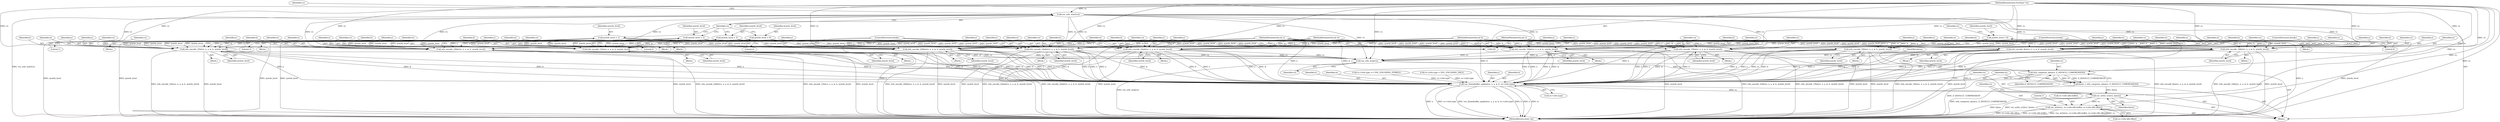 digraph "0_qemu_9f64916da20eea67121d544698676295bbb105a7_8@pointer" {
"1000453" [label="(Call,vnc_zrle_stop(vs))"];
"1000247" [label="(Call,zrle_encode_16le(vs, x, y, w, h, zywrle_level))"];
"1000203" [label="(Call,vnc_zrle_start(vs))"];
"1000101" [label="(MethodParameterIn,VncState *vs)"];
"1000102" [label="(MethodParameterIn,int x)"];
"1000103" [label="(MethodParameterIn,int y)"];
"1000104" [label="(MethodParameterIn,int w)"];
"1000105" [label="(MethodParameterIn,int h)"];
"1000177" [label="(Call,zywrle_level = 3)"];
"1000200" [label="(Call,zywrle_level = 0)"];
"1000157" [label="(Call,zywrle_level = 0)"];
"1000190" [label="(Call,zywrle_level = 2)"];
"1000195" [label="(Call,zywrle_level = 1)"];
"1000259" [label="(Call,zrle_encode_15be(vs, x, y, w, h, zywrle_level))"];
"1000436" [label="(Call,zrle_encode_32be(vs, x, y, w, h, zywrle_level))"];
"1000238" [label="(Call,zrle_encode_16be(vs, x, y, w, h, zywrle_level))"];
"1000215" [label="(Call,zrle_encode_8ne(vs, x, y, w, h, zywrle_level))"];
"1000268" [label="(Call,zrle_encode_15le(vs, x, y, w, h, zywrle_level))"];
"1000445" [label="(Call,zrle_encode_32le(vs, x, y, w, h, zywrle_level))"];
"1000424" [label="(Call,zrle_encode_24ble(vs, x, y, w, h, zywrle_level))"];
"1000415" [label="(Call,zrle_encode_24bbe(vs, x, y, w, h, zywrle_level))"];
"1000385" [label="(Call,zrle_encode_24abe(vs, x, y, w, h, zywrle_level))"];
"1000394" [label="(Call,zrle_encode_24ale(vs, x, y, w, h, zywrle_level))"];
"1000457" [label="(Call,zrle_compress_data(vs, Z_DEFAULT_COMPRESSION))"];
"1000455" [label="(Call,bytes = zrle_compress_data(vs, Z_DEFAULT_COMPRESSION))"];
"1000471" [label="(Call,vnc_write_u32(vs, bytes))"];
"1000474" [label="(Call,vnc_write(vs, vs->zrle.zlib.buffer, vs->zrle.zlib.offset))"];
"1000460" [label="(Call,vnc_framebuffer_update(vs, x, y, w, h, vs->zrle.type))"];
"1000200" [label="(Call,zywrle_level = 0)"];
"1000242" [label="(Identifier,w)"];
"1000455" [label="(Call,bytes = zrle_compress_data(vs, Z_DEFAULT_COMPRESSION))"];
"1000444" [label="(Block,)"];
"1000177" [label="(Call,zywrle_level = 3)"];
"1000450" [label="(Identifier,h)"];
"1000241" [label="(Identifier,y)"];
"1000191" [label="(Identifier,zywrle_level)"];
"1000262" [label="(Identifier,y)"];
"1000426" [label="(Identifier,x)"];
"1000103" [label="(MethodParameterIn,int y)"];
"1000243" [label="(Identifier,h)"];
"1000398" [label="(Identifier,w)"];
"1000449" [label="(Identifier,w)"];
"1000265" [label="(Identifier,zywrle_level)"];
"1000439" [label="(Identifier,y)"];
"1000270" [label="(Identifier,x)"];
"1000253" [label="(Identifier,zywrle_level)"];
"1000215" [label="(Call,zrle_encode_8ne(vs, x, y, w, h, zywrle_level))"];
"1000269" [label="(Identifier,vs)"];
"1000476" [label="(Call,vs->zrle.zlib.buffer)"];
"1000219" [label="(Identifier,w)"];
"1000247" [label="(Call,zrle_encode_16le(vs, x, y, w, h, zywrle_level))"];
"1000462" [label="(Identifier,x)"];
"1000157" [label="(Call,zywrle_level = 0)"];
"1000451" [label="(Identifier,zywrle_level)"];
"1000473" [label="(Identifier,bytes)"];
"1000220" [label="(Identifier,h)"];
"1000388" [label="(Identifier,y)"];
"1000452" [label="(ControlStructure,break;)"];
"1000475" [label="(Identifier,vs)"];
"1000464" [label="(Identifier,w)"];
"1000442" [label="(Identifier,zywrle_level)"];
"1000415" [label="(Call,zrle_encode_24bbe(vs, x, y, w, h, zywrle_level))"];
"1000384" [label="(Block,)"];
"1000195" [label="(Call,zywrle_level = 1)"];
"1000274" [label="(Identifier,zywrle_level)"];
"1000156" [label="(Block,)"];
"1000385" [label="(Call,zrle_encode_24abe(vs, x, y, w, h, zywrle_level))"];
"1000216" [label="(Identifier,vs)"];
"1000448" [label="(Identifier,y)"];
"1000222" [label="(ControlStructure,break;)"];
"1000213" [label="(Block,)"];
"1000104" [label="(MethodParameterIn,int w)"];
"1000101" [label="(MethodParameterIn,VncState *vs)"];
"1000438" [label="(Identifier,x)"];
"1000399" [label="(Identifier,h)"];
"1000414" [label="(Block,)"];
"1000436" [label="(Call,zrle_encode_32be(vs, x, y, w, h, zywrle_level))"];
"1000246" [label="(Block,)"];
"1000249" [label="(Identifier,x)"];
"1000387" [label="(Identifier,x)"];
"1000201" [label="(Identifier,zywrle_level)"];
"1000492" [label="(MethodReturn,static int)"];
"1000389" [label="(Identifier,w)"];
"1000435" [label="(Block,)"];
"1000192" [label="(Literal,2)"];
"1000459" [label="(Identifier,Z_DEFAULT_COMPRESSION)"];
"1000244" [label="(Identifier,zywrle_level)"];
"1000106" [label="(Block,)"];
"1000190" [label="(Call,zywrle_level = 2)"];
"1000261" [label="(Identifier,x)"];
"1000202" [label="(Literal,0)"];
"1000209" [label="(Identifier,vs)"];
"1000218" [label="(Identifier,y)"];
"1000122" [label="(Call,vs->zrle.type == VNC_ENCODING_ZYWRLE)"];
"1000400" [label="(Identifier,zywrle_level)"];
"1000418" [label="(Identifier,y)"];
"1000102" [label="(MethodParameterIn,int x)"];
"1000471" [label="(Call,vnc_write_u32(vs, bytes))"];
"1000425" [label="(Identifier,vs)"];
"1000394" [label="(Call,zrle_encode_24ale(vs, x, y, w, h, zywrle_level))"];
"1000263" [label="(Identifier,w)"];
"1000264" [label="(Identifier,h)"];
"1000105" [label="(MethodParameterIn,int h)"];
"1000259" [label="(Call,zrle_encode_15be(vs, x, y, w, h, zywrle_level))"];
"1000420" [label="(Identifier,h)"];
"1000456" [label="(Identifier,bytes)"];
"1000483" [label="(Call,vs->zrle.zlib.offset)"];
"1000159" [label="(Literal,0)"];
"1000417" [label="(Identifier,x)"];
"1000427" [label="(Identifier,y)"];
"1000447" [label="(Identifier,x)"];
"1000421" [label="(Identifier,zywrle_level)"];
"1000419" [label="(Identifier,w)"];
"1000258" [label="(Block,)"];
"1000178" [label="(Identifier,zywrle_level)"];
"1000239" [label="(Identifier,vs)"];
"1000454" [label="(Identifier,vs)"];
"1000457" [label="(Call,zrle_compress_data(vs, Z_DEFAULT_COMPRESSION))"];
"1000395" [label="(Identifier,vs)"];
"1000260" [label="(Identifier,vs)"];
"1000250" [label="(Identifier,y)"];
"1000460" [label="(Call,vnc_framebuffer_update(vs, x, y, w, h, vs->zrle.type))"];
"1000474" [label="(Call,vnc_write(vs, vs->zrle.zlib.buffer, vs->zrle.zlib.offset))"];
"1000197" [label="(Literal,1)"];
"1000199" [label="(Block,)"];
"1000273" [label="(Identifier,h)"];
"1000429" [label="(Identifier,h)"];
"1000160" [label="(Call,vs->zrle.type = VNC_ENCODING_ZRLE)"];
"1000437" [label="(Identifier,vs)"];
"1000267" [label="(Block,)"];
"1000393" [label="(Block,)"];
"1000252" [label="(Identifier,h)"];
"1000396" [label="(Identifier,x)"];
"1000472" [label="(Identifier,vs)"];
"1000446" [label="(Identifier,vs)"];
"1000204" [label="(Identifier,vs)"];
"1000461" [label="(Identifier,vs)"];
"1000445" [label="(Call,zrle_encode_32le(vs, x, y, w, h, zywrle_level))"];
"1000194" [label="(Block,)"];
"1000271" [label="(Identifier,y)"];
"1000386" [label="(Identifier,vs)"];
"1000176" [label="(Block,)"];
"1000463" [label="(Identifier,y)"];
"1000453" [label="(Call,vnc_zrle_stop(vs))"];
"1000179" [label="(Literal,3)"];
"1000466" [label="(Call,vs->zrle.type)"];
"1000163" [label="(Identifier,vs)"];
"1000158" [label="(Identifier,zywrle_level)"];
"1000189" [label="(Block,)"];
"1000240" [label="(Identifier,x)"];
"1000441" [label="(Identifier,h)"];
"1000221" [label="(Identifier,zywrle_level)"];
"1000196" [label="(Identifier,zywrle_level)"];
"1000237" [label="(Block,)"];
"1000272" [label="(Identifier,w)"];
"1000423" [label="(Block,)"];
"1000391" [label="(Identifier,zywrle_level)"];
"1000217" [label="(Identifier,x)"];
"1000238" [label="(Call,zrle_encode_16be(vs, x, y, w, h, zywrle_level))"];
"1000390" [label="(Identifier,h)"];
"1000416" [label="(Identifier,vs)"];
"1000248" [label="(Identifier,vs)"];
"1000491" [label="(Literal,1)"];
"1000458" [label="(Identifier,vs)"];
"1000440" [label="(Identifier,w)"];
"1000424" [label="(Call,zrle_encode_24ble(vs, x, y, w, h, zywrle_level))"];
"1000268" [label="(Call,zrle_encode_15le(vs, x, y, w, h, zywrle_level))"];
"1000275" [label="(ControlStructure,break;)"];
"1000203" [label="(Call,vnc_zrle_start(vs))"];
"1000251" [label="(Identifier,w)"];
"1000428" [label="(Identifier,w)"];
"1000397" [label="(Identifier,y)"];
"1000465" [label="(Identifier,h)"];
"1000430" [label="(Identifier,zywrle_level)"];
"1000453" -> "1000106"  [label="AST: "];
"1000453" -> "1000454"  [label="CFG: "];
"1000454" -> "1000453"  [label="AST: "];
"1000456" -> "1000453"  [label="CFG: "];
"1000453" -> "1000492"  [label="DDG: vnc_zrle_stop(vs)"];
"1000247" -> "1000453"  [label="DDG: vs"];
"1000259" -> "1000453"  [label="DDG: vs"];
"1000436" -> "1000453"  [label="DDG: vs"];
"1000238" -> "1000453"  [label="DDG: vs"];
"1000215" -> "1000453"  [label="DDG: vs"];
"1000268" -> "1000453"  [label="DDG: vs"];
"1000445" -> "1000453"  [label="DDG: vs"];
"1000424" -> "1000453"  [label="DDG: vs"];
"1000415" -> "1000453"  [label="DDG: vs"];
"1000385" -> "1000453"  [label="DDG: vs"];
"1000203" -> "1000453"  [label="DDG: vs"];
"1000394" -> "1000453"  [label="DDG: vs"];
"1000101" -> "1000453"  [label="DDG: vs"];
"1000453" -> "1000457"  [label="DDG: vs"];
"1000247" -> "1000246"  [label="AST: "];
"1000247" -> "1000253"  [label="CFG: "];
"1000248" -> "1000247"  [label="AST: "];
"1000249" -> "1000247"  [label="AST: "];
"1000250" -> "1000247"  [label="AST: "];
"1000251" -> "1000247"  [label="AST: "];
"1000252" -> "1000247"  [label="AST: "];
"1000253" -> "1000247"  [label="AST: "];
"1000275" -> "1000247"  [label="CFG: "];
"1000247" -> "1000492"  [label="DDG: zywrle_level"];
"1000247" -> "1000492"  [label="DDG: zrle_encode_16le(vs, x, y, w, h, zywrle_level)"];
"1000203" -> "1000247"  [label="DDG: vs"];
"1000101" -> "1000247"  [label="DDG: vs"];
"1000102" -> "1000247"  [label="DDG: x"];
"1000103" -> "1000247"  [label="DDG: y"];
"1000104" -> "1000247"  [label="DDG: w"];
"1000105" -> "1000247"  [label="DDG: h"];
"1000177" -> "1000247"  [label="DDG: zywrle_level"];
"1000200" -> "1000247"  [label="DDG: zywrle_level"];
"1000157" -> "1000247"  [label="DDG: zywrle_level"];
"1000190" -> "1000247"  [label="DDG: zywrle_level"];
"1000195" -> "1000247"  [label="DDG: zywrle_level"];
"1000247" -> "1000460"  [label="DDG: x"];
"1000247" -> "1000460"  [label="DDG: y"];
"1000247" -> "1000460"  [label="DDG: w"];
"1000247" -> "1000460"  [label="DDG: h"];
"1000203" -> "1000106"  [label="AST: "];
"1000203" -> "1000204"  [label="CFG: "];
"1000204" -> "1000203"  [label="AST: "];
"1000209" -> "1000203"  [label="CFG: "];
"1000203" -> "1000492"  [label="DDG: vnc_zrle_start(vs)"];
"1000101" -> "1000203"  [label="DDG: vs"];
"1000203" -> "1000215"  [label="DDG: vs"];
"1000203" -> "1000238"  [label="DDG: vs"];
"1000203" -> "1000259"  [label="DDG: vs"];
"1000203" -> "1000268"  [label="DDG: vs"];
"1000203" -> "1000385"  [label="DDG: vs"];
"1000203" -> "1000394"  [label="DDG: vs"];
"1000203" -> "1000415"  [label="DDG: vs"];
"1000203" -> "1000424"  [label="DDG: vs"];
"1000203" -> "1000436"  [label="DDG: vs"];
"1000203" -> "1000445"  [label="DDG: vs"];
"1000101" -> "1000100"  [label="AST: "];
"1000101" -> "1000492"  [label="DDG: vs"];
"1000101" -> "1000215"  [label="DDG: vs"];
"1000101" -> "1000238"  [label="DDG: vs"];
"1000101" -> "1000259"  [label="DDG: vs"];
"1000101" -> "1000268"  [label="DDG: vs"];
"1000101" -> "1000385"  [label="DDG: vs"];
"1000101" -> "1000394"  [label="DDG: vs"];
"1000101" -> "1000415"  [label="DDG: vs"];
"1000101" -> "1000424"  [label="DDG: vs"];
"1000101" -> "1000436"  [label="DDG: vs"];
"1000101" -> "1000445"  [label="DDG: vs"];
"1000101" -> "1000457"  [label="DDG: vs"];
"1000101" -> "1000460"  [label="DDG: vs"];
"1000101" -> "1000471"  [label="DDG: vs"];
"1000101" -> "1000474"  [label="DDG: vs"];
"1000102" -> "1000100"  [label="AST: "];
"1000102" -> "1000492"  [label="DDG: x"];
"1000102" -> "1000215"  [label="DDG: x"];
"1000102" -> "1000238"  [label="DDG: x"];
"1000102" -> "1000259"  [label="DDG: x"];
"1000102" -> "1000268"  [label="DDG: x"];
"1000102" -> "1000385"  [label="DDG: x"];
"1000102" -> "1000394"  [label="DDG: x"];
"1000102" -> "1000415"  [label="DDG: x"];
"1000102" -> "1000424"  [label="DDG: x"];
"1000102" -> "1000436"  [label="DDG: x"];
"1000102" -> "1000445"  [label="DDG: x"];
"1000102" -> "1000460"  [label="DDG: x"];
"1000103" -> "1000100"  [label="AST: "];
"1000103" -> "1000492"  [label="DDG: y"];
"1000103" -> "1000215"  [label="DDG: y"];
"1000103" -> "1000238"  [label="DDG: y"];
"1000103" -> "1000259"  [label="DDG: y"];
"1000103" -> "1000268"  [label="DDG: y"];
"1000103" -> "1000385"  [label="DDG: y"];
"1000103" -> "1000394"  [label="DDG: y"];
"1000103" -> "1000415"  [label="DDG: y"];
"1000103" -> "1000424"  [label="DDG: y"];
"1000103" -> "1000436"  [label="DDG: y"];
"1000103" -> "1000445"  [label="DDG: y"];
"1000103" -> "1000460"  [label="DDG: y"];
"1000104" -> "1000100"  [label="AST: "];
"1000104" -> "1000492"  [label="DDG: w"];
"1000104" -> "1000215"  [label="DDG: w"];
"1000104" -> "1000238"  [label="DDG: w"];
"1000104" -> "1000259"  [label="DDG: w"];
"1000104" -> "1000268"  [label="DDG: w"];
"1000104" -> "1000385"  [label="DDG: w"];
"1000104" -> "1000394"  [label="DDG: w"];
"1000104" -> "1000415"  [label="DDG: w"];
"1000104" -> "1000424"  [label="DDG: w"];
"1000104" -> "1000436"  [label="DDG: w"];
"1000104" -> "1000445"  [label="DDG: w"];
"1000104" -> "1000460"  [label="DDG: w"];
"1000105" -> "1000100"  [label="AST: "];
"1000105" -> "1000492"  [label="DDG: h"];
"1000105" -> "1000215"  [label="DDG: h"];
"1000105" -> "1000238"  [label="DDG: h"];
"1000105" -> "1000259"  [label="DDG: h"];
"1000105" -> "1000268"  [label="DDG: h"];
"1000105" -> "1000385"  [label="DDG: h"];
"1000105" -> "1000394"  [label="DDG: h"];
"1000105" -> "1000415"  [label="DDG: h"];
"1000105" -> "1000424"  [label="DDG: h"];
"1000105" -> "1000436"  [label="DDG: h"];
"1000105" -> "1000445"  [label="DDG: h"];
"1000105" -> "1000460"  [label="DDG: h"];
"1000177" -> "1000176"  [label="AST: "];
"1000177" -> "1000179"  [label="CFG: "];
"1000178" -> "1000177"  [label="AST: "];
"1000179" -> "1000177"  [label="AST: "];
"1000204" -> "1000177"  [label="CFG: "];
"1000177" -> "1000492"  [label="DDG: zywrle_level"];
"1000177" -> "1000215"  [label="DDG: zywrle_level"];
"1000177" -> "1000238"  [label="DDG: zywrle_level"];
"1000177" -> "1000259"  [label="DDG: zywrle_level"];
"1000177" -> "1000268"  [label="DDG: zywrle_level"];
"1000177" -> "1000385"  [label="DDG: zywrle_level"];
"1000177" -> "1000394"  [label="DDG: zywrle_level"];
"1000177" -> "1000415"  [label="DDG: zywrle_level"];
"1000177" -> "1000424"  [label="DDG: zywrle_level"];
"1000177" -> "1000436"  [label="DDG: zywrle_level"];
"1000177" -> "1000445"  [label="DDG: zywrle_level"];
"1000200" -> "1000199"  [label="AST: "];
"1000200" -> "1000202"  [label="CFG: "];
"1000201" -> "1000200"  [label="AST: "];
"1000202" -> "1000200"  [label="AST: "];
"1000204" -> "1000200"  [label="CFG: "];
"1000200" -> "1000492"  [label="DDG: zywrle_level"];
"1000200" -> "1000215"  [label="DDG: zywrle_level"];
"1000200" -> "1000238"  [label="DDG: zywrle_level"];
"1000200" -> "1000259"  [label="DDG: zywrle_level"];
"1000200" -> "1000268"  [label="DDG: zywrle_level"];
"1000200" -> "1000385"  [label="DDG: zywrle_level"];
"1000200" -> "1000394"  [label="DDG: zywrle_level"];
"1000200" -> "1000415"  [label="DDG: zywrle_level"];
"1000200" -> "1000424"  [label="DDG: zywrle_level"];
"1000200" -> "1000436"  [label="DDG: zywrle_level"];
"1000200" -> "1000445"  [label="DDG: zywrle_level"];
"1000157" -> "1000156"  [label="AST: "];
"1000157" -> "1000159"  [label="CFG: "];
"1000158" -> "1000157"  [label="AST: "];
"1000159" -> "1000157"  [label="AST: "];
"1000163" -> "1000157"  [label="CFG: "];
"1000157" -> "1000492"  [label="DDG: zywrle_level"];
"1000157" -> "1000215"  [label="DDG: zywrle_level"];
"1000157" -> "1000238"  [label="DDG: zywrle_level"];
"1000157" -> "1000259"  [label="DDG: zywrle_level"];
"1000157" -> "1000268"  [label="DDG: zywrle_level"];
"1000157" -> "1000385"  [label="DDG: zywrle_level"];
"1000157" -> "1000394"  [label="DDG: zywrle_level"];
"1000157" -> "1000415"  [label="DDG: zywrle_level"];
"1000157" -> "1000424"  [label="DDG: zywrle_level"];
"1000157" -> "1000436"  [label="DDG: zywrle_level"];
"1000157" -> "1000445"  [label="DDG: zywrle_level"];
"1000190" -> "1000189"  [label="AST: "];
"1000190" -> "1000192"  [label="CFG: "];
"1000191" -> "1000190"  [label="AST: "];
"1000192" -> "1000190"  [label="AST: "];
"1000204" -> "1000190"  [label="CFG: "];
"1000190" -> "1000492"  [label="DDG: zywrle_level"];
"1000190" -> "1000215"  [label="DDG: zywrle_level"];
"1000190" -> "1000238"  [label="DDG: zywrle_level"];
"1000190" -> "1000259"  [label="DDG: zywrle_level"];
"1000190" -> "1000268"  [label="DDG: zywrle_level"];
"1000190" -> "1000385"  [label="DDG: zywrle_level"];
"1000190" -> "1000394"  [label="DDG: zywrle_level"];
"1000190" -> "1000415"  [label="DDG: zywrle_level"];
"1000190" -> "1000424"  [label="DDG: zywrle_level"];
"1000190" -> "1000436"  [label="DDG: zywrle_level"];
"1000190" -> "1000445"  [label="DDG: zywrle_level"];
"1000195" -> "1000194"  [label="AST: "];
"1000195" -> "1000197"  [label="CFG: "];
"1000196" -> "1000195"  [label="AST: "];
"1000197" -> "1000195"  [label="AST: "];
"1000204" -> "1000195"  [label="CFG: "];
"1000195" -> "1000492"  [label="DDG: zywrle_level"];
"1000195" -> "1000215"  [label="DDG: zywrle_level"];
"1000195" -> "1000238"  [label="DDG: zywrle_level"];
"1000195" -> "1000259"  [label="DDG: zywrle_level"];
"1000195" -> "1000268"  [label="DDG: zywrle_level"];
"1000195" -> "1000385"  [label="DDG: zywrle_level"];
"1000195" -> "1000394"  [label="DDG: zywrle_level"];
"1000195" -> "1000415"  [label="DDG: zywrle_level"];
"1000195" -> "1000424"  [label="DDG: zywrle_level"];
"1000195" -> "1000436"  [label="DDG: zywrle_level"];
"1000195" -> "1000445"  [label="DDG: zywrle_level"];
"1000259" -> "1000258"  [label="AST: "];
"1000259" -> "1000265"  [label="CFG: "];
"1000260" -> "1000259"  [label="AST: "];
"1000261" -> "1000259"  [label="AST: "];
"1000262" -> "1000259"  [label="AST: "];
"1000263" -> "1000259"  [label="AST: "];
"1000264" -> "1000259"  [label="AST: "];
"1000265" -> "1000259"  [label="AST: "];
"1000275" -> "1000259"  [label="CFG: "];
"1000259" -> "1000492"  [label="DDG: zrle_encode_15be(vs, x, y, w, h, zywrle_level)"];
"1000259" -> "1000492"  [label="DDG: zywrle_level"];
"1000259" -> "1000460"  [label="DDG: x"];
"1000259" -> "1000460"  [label="DDG: y"];
"1000259" -> "1000460"  [label="DDG: w"];
"1000259" -> "1000460"  [label="DDG: h"];
"1000436" -> "1000435"  [label="AST: "];
"1000436" -> "1000442"  [label="CFG: "];
"1000437" -> "1000436"  [label="AST: "];
"1000438" -> "1000436"  [label="AST: "];
"1000439" -> "1000436"  [label="AST: "];
"1000440" -> "1000436"  [label="AST: "];
"1000441" -> "1000436"  [label="AST: "];
"1000442" -> "1000436"  [label="AST: "];
"1000452" -> "1000436"  [label="CFG: "];
"1000436" -> "1000492"  [label="DDG: zywrle_level"];
"1000436" -> "1000492"  [label="DDG: zrle_encode_32be(vs, x, y, w, h, zywrle_level)"];
"1000436" -> "1000460"  [label="DDG: x"];
"1000436" -> "1000460"  [label="DDG: y"];
"1000436" -> "1000460"  [label="DDG: w"];
"1000436" -> "1000460"  [label="DDG: h"];
"1000238" -> "1000237"  [label="AST: "];
"1000238" -> "1000244"  [label="CFG: "];
"1000239" -> "1000238"  [label="AST: "];
"1000240" -> "1000238"  [label="AST: "];
"1000241" -> "1000238"  [label="AST: "];
"1000242" -> "1000238"  [label="AST: "];
"1000243" -> "1000238"  [label="AST: "];
"1000244" -> "1000238"  [label="AST: "];
"1000275" -> "1000238"  [label="CFG: "];
"1000238" -> "1000492"  [label="DDG: zrle_encode_16be(vs, x, y, w, h, zywrle_level)"];
"1000238" -> "1000492"  [label="DDG: zywrle_level"];
"1000238" -> "1000460"  [label="DDG: x"];
"1000238" -> "1000460"  [label="DDG: y"];
"1000238" -> "1000460"  [label="DDG: w"];
"1000238" -> "1000460"  [label="DDG: h"];
"1000215" -> "1000213"  [label="AST: "];
"1000215" -> "1000221"  [label="CFG: "];
"1000216" -> "1000215"  [label="AST: "];
"1000217" -> "1000215"  [label="AST: "];
"1000218" -> "1000215"  [label="AST: "];
"1000219" -> "1000215"  [label="AST: "];
"1000220" -> "1000215"  [label="AST: "];
"1000221" -> "1000215"  [label="AST: "];
"1000222" -> "1000215"  [label="CFG: "];
"1000215" -> "1000492"  [label="DDG: zywrle_level"];
"1000215" -> "1000492"  [label="DDG: zrle_encode_8ne(vs, x, y, w, h, zywrle_level)"];
"1000215" -> "1000460"  [label="DDG: x"];
"1000215" -> "1000460"  [label="DDG: y"];
"1000215" -> "1000460"  [label="DDG: w"];
"1000215" -> "1000460"  [label="DDG: h"];
"1000268" -> "1000267"  [label="AST: "];
"1000268" -> "1000274"  [label="CFG: "];
"1000269" -> "1000268"  [label="AST: "];
"1000270" -> "1000268"  [label="AST: "];
"1000271" -> "1000268"  [label="AST: "];
"1000272" -> "1000268"  [label="AST: "];
"1000273" -> "1000268"  [label="AST: "];
"1000274" -> "1000268"  [label="AST: "];
"1000275" -> "1000268"  [label="CFG: "];
"1000268" -> "1000492"  [label="DDG: zrle_encode_15le(vs, x, y, w, h, zywrle_level)"];
"1000268" -> "1000492"  [label="DDG: zywrle_level"];
"1000268" -> "1000460"  [label="DDG: x"];
"1000268" -> "1000460"  [label="DDG: y"];
"1000268" -> "1000460"  [label="DDG: w"];
"1000268" -> "1000460"  [label="DDG: h"];
"1000445" -> "1000444"  [label="AST: "];
"1000445" -> "1000451"  [label="CFG: "];
"1000446" -> "1000445"  [label="AST: "];
"1000447" -> "1000445"  [label="AST: "];
"1000448" -> "1000445"  [label="AST: "];
"1000449" -> "1000445"  [label="AST: "];
"1000450" -> "1000445"  [label="AST: "];
"1000451" -> "1000445"  [label="AST: "];
"1000452" -> "1000445"  [label="CFG: "];
"1000445" -> "1000492"  [label="DDG: zrle_encode_32le(vs, x, y, w, h, zywrle_level)"];
"1000445" -> "1000492"  [label="DDG: zywrle_level"];
"1000445" -> "1000460"  [label="DDG: x"];
"1000445" -> "1000460"  [label="DDG: y"];
"1000445" -> "1000460"  [label="DDG: w"];
"1000445" -> "1000460"  [label="DDG: h"];
"1000424" -> "1000423"  [label="AST: "];
"1000424" -> "1000430"  [label="CFG: "];
"1000425" -> "1000424"  [label="AST: "];
"1000426" -> "1000424"  [label="AST: "];
"1000427" -> "1000424"  [label="AST: "];
"1000428" -> "1000424"  [label="AST: "];
"1000429" -> "1000424"  [label="AST: "];
"1000430" -> "1000424"  [label="AST: "];
"1000452" -> "1000424"  [label="CFG: "];
"1000424" -> "1000492"  [label="DDG: zywrle_level"];
"1000424" -> "1000492"  [label="DDG: zrle_encode_24ble(vs, x, y, w, h, zywrle_level)"];
"1000424" -> "1000460"  [label="DDG: x"];
"1000424" -> "1000460"  [label="DDG: y"];
"1000424" -> "1000460"  [label="DDG: w"];
"1000424" -> "1000460"  [label="DDG: h"];
"1000415" -> "1000414"  [label="AST: "];
"1000415" -> "1000421"  [label="CFG: "];
"1000416" -> "1000415"  [label="AST: "];
"1000417" -> "1000415"  [label="AST: "];
"1000418" -> "1000415"  [label="AST: "];
"1000419" -> "1000415"  [label="AST: "];
"1000420" -> "1000415"  [label="AST: "];
"1000421" -> "1000415"  [label="AST: "];
"1000452" -> "1000415"  [label="CFG: "];
"1000415" -> "1000492"  [label="DDG: zrle_encode_24bbe(vs, x, y, w, h, zywrle_level)"];
"1000415" -> "1000492"  [label="DDG: zywrle_level"];
"1000415" -> "1000460"  [label="DDG: x"];
"1000415" -> "1000460"  [label="DDG: y"];
"1000415" -> "1000460"  [label="DDG: w"];
"1000415" -> "1000460"  [label="DDG: h"];
"1000385" -> "1000384"  [label="AST: "];
"1000385" -> "1000391"  [label="CFG: "];
"1000386" -> "1000385"  [label="AST: "];
"1000387" -> "1000385"  [label="AST: "];
"1000388" -> "1000385"  [label="AST: "];
"1000389" -> "1000385"  [label="AST: "];
"1000390" -> "1000385"  [label="AST: "];
"1000391" -> "1000385"  [label="AST: "];
"1000452" -> "1000385"  [label="CFG: "];
"1000385" -> "1000492"  [label="DDG: zywrle_level"];
"1000385" -> "1000492"  [label="DDG: zrle_encode_24abe(vs, x, y, w, h, zywrle_level)"];
"1000385" -> "1000460"  [label="DDG: x"];
"1000385" -> "1000460"  [label="DDG: y"];
"1000385" -> "1000460"  [label="DDG: w"];
"1000385" -> "1000460"  [label="DDG: h"];
"1000394" -> "1000393"  [label="AST: "];
"1000394" -> "1000400"  [label="CFG: "];
"1000395" -> "1000394"  [label="AST: "];
"1000396" -> "1000394"  [label="AST: "];
"1000397" -> "1000394"  [label="AST: "];
"1000398" -> "1000394"  [label="AST: "];
"1000399" -> "1000394"  [label="AST: "];
"1000400" -> "1000394"  [label="AST: "];
"1000452" -> "1000394"  [label="CFG: "];
"1000394" -> "1000492"  [label="DDG: zrle_encode_24ale(vs, x, y, w, h, zywrle_level)"];
"1000394" -> "1000492"  [label="DDG: zywrle_level"];
"1000394" -> "1000460"  [label="DDG: x"];
"1000394" -> "1000460"  [label="DDG: y"];
"1000394" -> "1000460"  [label="DDG: w"];
"1000394" -> "1000460"  [label="DDG: h"];
"1000457" -> "1000455"  [label="AST: "];
"1000457" -> "1000459"  [label="CFG: "];
"1000458" -> "1000457"  [label="AST: "];
"1000459" -> "1000457"  [label="AST: "];
"1000455" -> "1000457"  [label="CFG: "];
"1000457" -> "1000492"  [label="DDG: Z_DEFAULT_COMPRESSION"];
"1000457" -> "1000455"  [label="DDG: vs"];
"1000457" -> "1000455"  [label="DDG: Z_DEFAULT_COMPRESSION"];
"1000457" -> "1000460"  [label="DDG: vs"];
"1000455" -> "1000106"  [label="AST: "];
"1000456" -> "1000455"  [label="AST: "];
"1000461" -> "1000455"  [label="CFG: "];
"1000455" -> "1000492"  [label="DDG: zrle_compress_data(vs, Z_DEFAULT_COMPRESSION)"];
"1000455" -> "1000471"  [label="DDG: bytes"];
"1000471" -> "1000106"  [label="AST: "];
"1000471" -> "1000473"  [label="CFG: "];
"1000472" -> "1000471"  [label="AST: "];
"1000473" -> "1000471"  [label="AST: "];
"1000475" -> "1000471"  [label="CFG: "];
"1000471" -> "1000492"  [label="DDG: bytes"];
"1000471" -> "1000492"  [label="DDG: vnc_write_u32(vs, bytes)"];
"1000460" -> "1000471"  [label="DDG: vs"];
"1000471" -> "1000474"  [label="DDG: vs"];
"1000474" -> "1000106"  [label="AST: "];
"1000474" -> "1000483"  [label="CFG: "];
"1000475" -> "1000474"  [label="AST: "];
"1000476" -> "1000474"  [label="AST: "];
"1000483" -> "1000474"  [label="AST: "];
"1000491" -> "1000474"  [label="CFG: "];
"1000474" -> "1000492"  [label="DDG: vs->zrle.zlib.offset"];
"1000474" -> "1000492"  [label="DDG: vs->zrle.zlib.buffer"];
"1000474" -> "1000492"  [label="DDG: vnc_write(vs, vs->zrle.zlib.buffer, vs->zrle.zlib.offset)"];
"1000474" -> "1000492"  [label="DDG: vs"];
"1000460" -> "1000106"  [label="AST: "];
"1000460" -> "1000466"  [label="CFG: "];
"1000461" -> "1000460"  [label="AST: "];
"1000462" -> "1000460"  [label="AST: "];
"1000463" -> "1000460"  [label="AST: "];
"1000464" -> "1000460"  [label="AST: "];
"1000465" -> "1000460"  [label="AST: "];
"1000466" -> "1000460"  [label="AST: "];
"1000472" -> "1000460"  [label="CFG: "];
"1000460" -> "1000492"  [label="DDG: vnc_framebuffer_update(vs, x, y, w, h, vs->zrle.type)"];
"1000460" -> "1000492"  [label="DDG: h"];
"1000460" -> "1000492"  [label="DDG: y"];
"1000460" -> "1000492"  [label="DDG: w"];
"1000460" -> "1000492"  [label="DDG: x"];
"1000460" -> "1000492"  [label="DDG: vs->zrle.type"];
"1000122" -> "1000460"  [label="DDG: vs->zrle.type"];
"1000160" -> "1000460"  [label="DDG: vs->zrle.type"];
}
